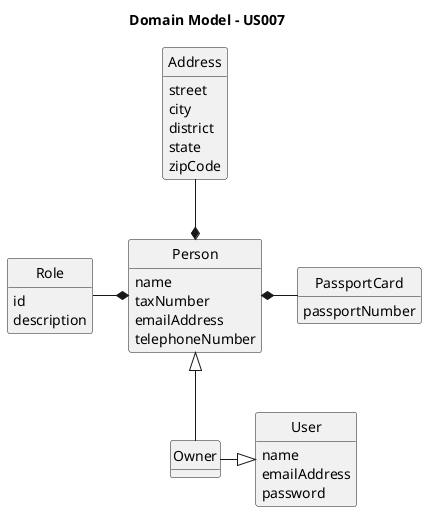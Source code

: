 @startuml
skinparam monochrome true
skinparam packageStyle rectangle
skinparam shadowing false

'left to right direction

skinparam classAttributeIconSize 0

hide circle
hide methods

title Domain Model - US007

'class Platform {
'  -description
'}

class Person {
    name
    taxNumber
    emailAddress
    telephoneNumber
}

class PassportCard {
    passportNumber
}

class Owner {
}

class User {
    name
    emailAddress
    password
}

class Address{
    street
    city
    district
    state
    zipCode
}

class Role {
    id
    description
}
'class Password{
'    password
'}

Person *--left Role
Person *--up Address
Person *--right PassportCard
Person <|--down Owner
Owner -|> User

@enduml